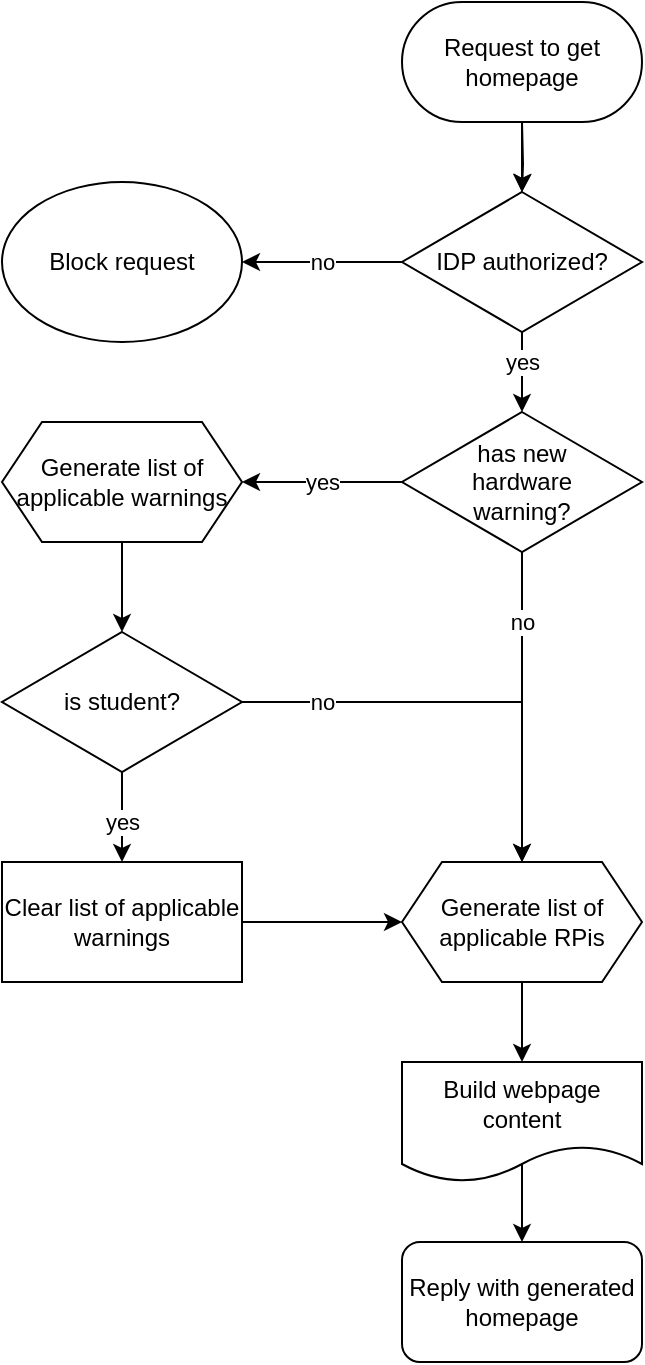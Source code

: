 <mxfile version="14.7.1" type="device"><diagram id="C5RBs43oDa-KdzZeNtuy" name="Page-1"><mxGraphModel dx="1422" dy="751" grid="1" gridSize="10" guides="1" tooltips="1" connect="1" arrows="1" fold="1" page="1" pageScale="1" pageWidth="827" pageHeight="1169" math="0" shadow="0"><root><mxCell id="WIyWlLk6GJQsqaUBKTNV-0"/><mxCell id="WIyWlLk6GJQsqaUBKTNV-1" parent="WIyWlLk6GJQsqaUBKTNV-0"/><mxCell id="HNNtHGXz2nzJOQuF9_ps-7" value="no" style="edgeStyle=orthogonalEdgeStyle;rounded=0;orthogonalLoop=1;jettySize=auto;html=1;" parent="WIyWlLk6GJQsqaUBKTNV-1" source="HNNtHGXz2nzJOQuF9_ps-1" target="HNNtHGXz2nzJOQuF9_ps-9" edge="1"><mxGeometry relative="1" as="geometry"><mxPoint x="540" y="240" as="targetPoint"/><mxPoint as="offset"/></mxGeometry></mxCell><mxCell id="HNNtHGXz2nzJOQuF9_ps-8" value="yes" style="edgeStyle=orthogonalEdgeStyle;rounded=0;orthogonalLoop=1;jettySize=auto;html=1;" parent="WIyWlLk6GJQsqaUBKTNV-1" source="HNNtHGXz2nzJOQuF9_ps-1" target="HNNtHGXz2nzJOQuF9_ps-11" edge="1"><mxGeometry x="-0.25" relative="1" as="geometry"><mxPoint x="400" y="340" as="targetPoint"/><mxPoint as="offset"/></mxGeometry></mxCell><mxCell id="HNNtHGXz2nzJOQuF9_ps-1" value="IDP authorized?" style="rhombus;whiteSpace=wrap;html=1;" parent="WIyWlLk6GJQsqaUBKTNV-1" vertex="1"><mxGeometry x="340" y="225" width="120" height="70" as="geometry"/></mxCell><mxCell id="HNNtHGXz2nzJOQuF9_ps-6" style="edgeStyle=orthogonalEdgeStyle;rounded=0;orthogonalLoop=1;jettySize=auto;html=1;" parent="WIyWlLk6GJQsqaUBKTNV-1" target="HNNtHGXz2nzJOQuF9_ps-1" edge="1"><mxGeometry relative="1" as="geometry"><mxPoint x="400" y="190" as="sourcePoint"/></mxGeometry></mxCell><mxCell id="HNNtHGXz2nzJOQuF9_ps-9" value="Block request" style="ellipse;whiteSpace=wrap;html=1;" parent="WIyWlLk6GJQsqaUBKTNV-1" vertex="1"><mxGeometry x="140" y="220" width="120" height="80" as="geometry"/></mxCell><mxCell id="HNNtHGXz2nzJOQuF9_ps-16" value="yes" style="edgeStyle=orthogonalEdgeStyle;rounded=0;orthogonalLoop=1;jettySize=auto;html=1;" parent="WIyWlLk6GJQsqaUBKTNV-1" source="HNNtHGXz2nzJOQuF9_ps-11" target="HNNtHGXz2nzJOQuF9_ps-36" edge="1"><mxGeometry relative="1" as="geometry"><mxPoint x="260" y="370" as="targetPoint"/></mxGeometry></mxCell><mxCell id="HNNtHGXz2nzJOQuF9_ps-26" value="no" style="edgeStyle=orthogonalEdgeStyle;rounded=0;orthogonalLoop=1;jettySize=auto;html=1;" parent="WIyWlLk6GJQsqaUBKTNV-1" source="HNNtHGXz2nzJOQuF9_ps-11" target="HNNtHGXz2nzJOQuF9_ps-34" edge="1"><mxGeometry x="-0.548" relative="1" as="geometry"><mxPoint x="400" y="560" as="targetPoint"/><Array as="points"/><mxPoint as="offset"/></mxGeometry></mxCell><mxCell id="HNNtHGXz2nzJOQuF9_ps-11" value="&lt;div&gt;has new&lt;/div&gt;&lt;div&gt;hardware&lt;/div&gt;&lt;div&gt;warning?&lt;/div&gt;" style="rhombus;whiteSpace=wrap;html=1;" parent="WIyWlLk6GJQsqaUBKTNV-1" vertex="1"><mxGeometry x="340" y="335" width="120" height="70" as="geometry"/></mxCell><mxCell id="HNNtHGXz2nzJOQuF9_ps-19" value="Clear list of applicable warnings" style="rounded=1;whiteSpace=wrap;html=1;arcSize=0;" parent="WIyWlLk6GJQsqaUBKTNV-1" vertex="1"><mxGeometry x="140" y="560" width="120" height="60" as="geometry"/></mxCell><mxCell id="HNNtHGXz2nzJOQuF9_ps-28" value="no" style="edgeStyle=orthogonalEdgeStyle;rounded=0;orthogonalLoop=1;jettySize=auto;html=1;entryX=0.5;entryY=0;entryDx=0;entryDy=0;" parent="WIyWlLk6GJQsqaUBKTNV-1" source="HNNtHGXz2nzJOQuF9_ps-21" edge="1" target="HNNtHGXz2nzJOQuF9_ps-34"><mxGeometry x="-0.636" relative="1" as="geometry"><mxPoint x="390" y="480" as="targetPoint"/><mxPoint as="offset"/></mxGeometry></mxCell><mxCell id="HNNtHGXz2nzJOQuF9_ps-21" value="is student?" style="rhombus;whiteSpace=wrap;html=1;" parent="WIyWlLk6GJQsqaUBKTNV-1" vertex="1"><mxGeometry x="140" y="445" width="120" height="70" as="geometry"/></mxCell><mxCell id="HNNtHGXz2nzJOQuF9_ps-22" value="" style="endArrow=classic;html=1;" parent="WIyWlLk6GJQsqaUBKTNV-1" source="HNNtHGXz2nzJOQuF9_ps-36" target="HNNtHGXz2nzJOQuF9_ps-21" edge="1"><mxGeometry width="50" height="50" relative="1" as="geometry"><mxPoint x="200" y="400" as="sourcePoint"/><mxPoint x="10" y="470" as="targetPoint"/></mxGeometry></mxCell><mxCell id="HNNtHGXz2nzJOQuF9_ps-23" value="yes" style="endArrow=classic;html=1;" parent="WIyWlLk6GJQsqaUBKTNV-1" source="HNNtHGXz2nzJOQuF9_ps-21" target="HNNtHGXz2nzJOQuF9_ps-19" edge="1"><mxGeometry x="0.111" width="50" height="50" relative="1" as="geometry"><mxPoint x="40" y="590" as="sourcePoint"/><mxPoint x="90" y="540" as="targetPoint"/><mxPoint as="offset"/></mxGeometry></mxCell><mxCell id="HNNtHGXz2nzJOQuF9_ps-31" style="edgeStyle=orthogonalEdgeStyle;rounded=0;orthogonalLoop=1;jettySize=auto;html=1;" parent="WIyWlLk6GJQsqaUBKTNV-1" source="HNNtHGXz2nzJOQuF9_ps-34" target="HNNtHGXz2nzJOQuF9_ps-30" edge="1"><mxGeometry relative="1" as="geometry"><mxPoint x="400" y="620" as="sourcePoint"/></mxGeometry></mxCell><mxCell id="HNNtHGXz2nzJOQuF9_ps-30" value="Build webpage content" style="shape=document;whiteSpace=wrap;html=1;boundedLbl=1;" parent="WIyWlLk6GJQsqaUBKTNV-1" vertex="1"><mxGeometry x="340" y="660" width="120" height="60" as="geometry"/></mxCell><mxCell id="HNNtHGXz2nzJOQuF9_ps-33" value="" style="endArrow=classic;html=1;exitX=0.5;exitY=0.85;exitDx=0;exitDy=0;exitPerimeter=0;" parent="WIyWlLk6GJQsqaUBKTNV-1" source="HNNtHGXz2nzJOQuF9_ps-30" target="iqLit-9lhiqrDNorA6gY-3" edge="1"><mxGeometry width="50" height="50" relative="1" as="geometry"><mxPoint x="570" y="760" as="sourcePoint"/><mxPoint x="400" y="750" as="targetPoint"/></mxGeometry></mxCell><mxCell id="HNNtHGXz2nzJOQuF9_ps-34" value="Generate list of applicable RPis" style="shape=hexagon;perimeter=hexagonPerimeter2;whiteSpace=wrap;html=1;fixedSize=1;" parent="WIyWlLk6GJQsqaUBKTNV-1" vertex="1"><mxGeometry x="340" y="560" width="120" height="60" as="geometry"/></mxCell><mxCell id="HNNtHGXz2nzJOQuF9_ps-36" value="&lt;div&gt;Generate list of &lt;br&gt;&lt;/div&gt;&lt;div&gt;applicable warnings&lt;/div&gt;" style="shape=hexagon;perimeter=hexagonPerimeter2;whiteSpace=wrap;html=1;fixedSize=1;" parent="WIyWlLk6GJQsqaUBKTNV-1" vertex="1"><mxGeometry x="140" y="340" width="120" height="60" as="geometry"/></mxCell><mxCell id="HNNtHGXz2nzJOQuF9_ps-37" value="" style="endArrow=classic;html=1;" parent="WIyWlLk6GJQsqaUBKTNV-1" source="HNNtHGXz2nzJOQuF9_ps-19" target="HNNtHGXz2nzJOQuF9_ps-34" edge="1"><mxGeometry width="50" height="50" relative="1" as="geometry"><mxPoint x="100" y="730" as="sourcePoint"/><mxPoint x="150" y="680" as="targetPoint"/></mxGeometry></mxCell><mxCell id="iqLit-9lhiqrDNorA6gY-2" value="" style="edgeStyle=orthogonalEdgeStyle;rounded=0;orthogonalLoop=1;jettySize=auto;html=1;exitX=0.5;exitY=1;exitDx=0;exitDy=0;" edge="1" parent="WIyWlLk6GJQsqaUBKTNV-1" source="iqLit-9lhiqrDNorA6gY-1" target="HNNtHGXz2nzJOQuF9_ps-1"><mxGeometry relative="1" as="geometry"><mxPoint x="410" y="170" as="sourcePoint"/></mxGeometry></mxCell><mxCell id="iqLit-9lhiqrDNorA6gY-1" value="Request to get homepage" style="rounded=1;whiteSpace=wrap;html=1;arcSize=50;" vertex="1" parent="WIyWlLk6GJQsqaUBKTNV-1"><mxGeometry x="340" y="130" width="120" height="60" as="geometry"/></mxCell><mxCell id="iqLit-9lhiqrDNorA6gY-3" value="Reply with generated homepage" style="rounded=1;whiteSpace=wrap;html=1;" vertex="1" parent="WIyWlLk6GJQsqaUBKTNV-1"><mxGeometry x="340" y="750" width="120" height="60" as="geometry"/></mxCell></root></mxGraphModel></diagram></mxfile>
